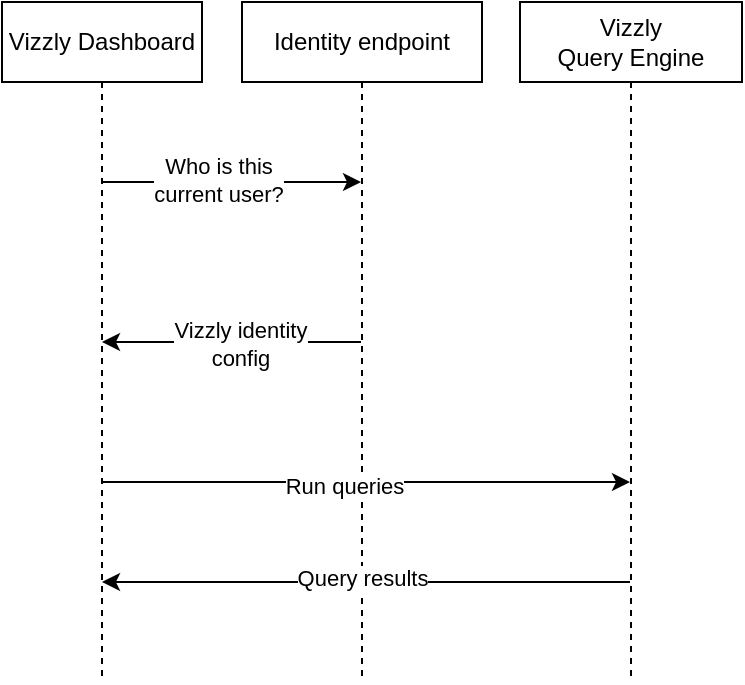 <mxfile version="20.5.3" type="device"><diagram id="VXpH0JpyRYbQCN7PKFP5" name="Page-1"><mxGraphModel dx="855" dy="826" grid="1" gridSize="10" guides="1" tooltips="1" connect="1" arrows="1" fold="1" page="1" pageScale="1" pageWidth="827" pageHeight="1169" math="0" shadow="0"><root><mxCell id="0"/><mxCell id="1" parent="0"/><mxCell id="Px30x2-qlqyC_IJdfO5f-4" value="Identity endpoint" style="shape=umlLifeline;perimeter=lifelinePerimeter;whiteSpace=wrap;html=1;container=1;collapsible=0;recursiveResize=0;outlineConnect=0;" parent="1" vertex="1"><mxGeometry x="200" y="240" width="120" height="340" as="geometry"/></mxCell><mxCell id="Px30x2-qlqyC_IJdfO5f-10" value="" style="edgeStyle=orthogonalEdgeStyle;rounded=0;orthogonalLoop=1;jettySize=auto;html=1;" parent="1" source="Px30x2-qlqyC_IJdfO5f-8" target="Px30x2-qlqyC_IJdfO5f-4" edge="1"><mxGeometry relative="1" as="geometry"><mxPoint x="230" y="390" as="targetPoint"/><Array as="points"><mxPoint x="190" y="330"/><mxPoint x="190" y="330"/></Array></mxGeometry></mxCell><mxCell id="Px30x2-qlqyC_IJdfO5f-11" value="Who is this&lt;br&gt;current user?" style="edgeLabel;html=1;align=center;verticalAlign=middle;resizable=0;points=[];" parent="Px30x2-qlqyC_IJdfO5f-10" vertex="1" connectable="0"><mxGeometry x="-0.257" y="1" relative="1" as="geometry"><mxPoint x="10" as="offset"/></mxGeometry></mxCell><mxCell id="Px30x2-qlqyC_IJdfO5f-8" value="Vizzly Dashboard" style="shape=umlLifeline;perimeter=lifelinePerimeter;whiteSpace=wrap;html=1;container=1;collapsible=0;recursiveResize=0;outlineConnect=0;" parent="1" vertex="1"><mxGeometry x="80" y="240" width="100" height="340" as="geometry"/></mxCell><mxCell id="Px30x2-qlqyC_IJdfO5f-15" value="" style="endArrow=classic;html=1;rounded=0;" parent="1" source="Px30x2-qlqyC_IJdfO5f-4" target="Px30x2-qlqyC_IJdfO5f-8" edge="1"><mxGeometry width="50" height="50" relative="1" as="geometry"><mxPoint x="470" y="520" as="sourcePoint"/><mxPoint x="520" y="470" as="targetPoint"/><Array as="points"><mxPoint x="220" y="410"/></Array></mxGeometry></mxCell><mxCell id="Px30x2-qlqyC_IJdfO5f-16" value="Vizzly identity&lt;br&gt;config" style="edgeLabel;html=1;align=center;verticalAlign=middle;resizable=0;points=[];" parent="Px30x2-qlqyC_IJdfO5f-15" vertex="1" connectable="0"><mxGeometry x="0.185" y="1" relative="1" as="geometry"><mxPoint x="16" as="offset"/></mxGeometry></mxCell><mxCell id="93Foa2KeYO_mdgT3c2cp-3" value="" style="endArrow=classic;html=1;rounded=0;" edge="1" parent="1" source="Px30x2-qlqyC_IJdfO5f-8" target="93Foa2KeYO_mdgT3c2cp-9"><mxGeometry width="50" height="50" relative="1" as="geometry"><mxPoint x="390" y="440" as="sourcePoint"/><mxPoint x="424.5" y="480" as="targetPoint"/><Array as="points"><mxPoint x="350" y="480"/></Array></mxGeometry></mxCell><mxCell id="93Foa2KeYO_mdgT3c2cp-4" value="Run queries" style="edgeLabel;html=1;align=center;verticalAlign=middle;resizable=0;points=[];" vertex="1" connectable="0" parent="93Foa2KeYO_mdgT3c2cp-3"><mxGeometry x="-0.4" y="-1" relative="1" as="geometry"><mxPoint x="42" y="1" as="offset"/></mxGeometry></mxCell><mxCell id="93Foa2KeYO_mdgT3c2cp-7" value="" style="endArrow=classic;html=1;rounded=0;" edge="1" parent="1" source="93Foa2KeYO_mdgT3c2cp-9" target="Px30x2-qlqyC_IJdfO5f-8"><mxGeometry width="50" height="50" relative="1" as="geometry"><mxPoint x="424.5" y="530" as="sourcePoint"/><mxPoint x="440" y="390" as="targetPoint"/><Array as="points"><mxPoint x="380" y="530"/></Array></mxGeometry></mxCell><mxCell id="93Foa2KeYO_mdgT3c2cp-8" value="Query results" style="edgeLabel;html=1;align=center;verticalAlign=middle;resizable=0;points=[];" vertex="1" connectable="0" parent="93Foa2KeYO_mdgT3c2cp-7"><mxGeometry x="-0.249" y="-2" relative="1" as="geometry"><mxPoint x="-35" as="offset"/></mxGeometry></mxCell><mxCell id="93Foa2KeYO_mdgT3c2cp-9" value="Vizzly&lt;br&gt;Query Engine" style="shape=umlLifeline;perimeter=lifelinePerimeter;whiteSpace=wrap;html=1;container=1;collapsible=0;recursiveResize=0;outlineConnect=0;" vertex="1" parent="1"><mxGeometry x="339" y="240" width="111" height="340" as="geometry"/></mxCell></root></mxGraphModel></diagram></mxfile>